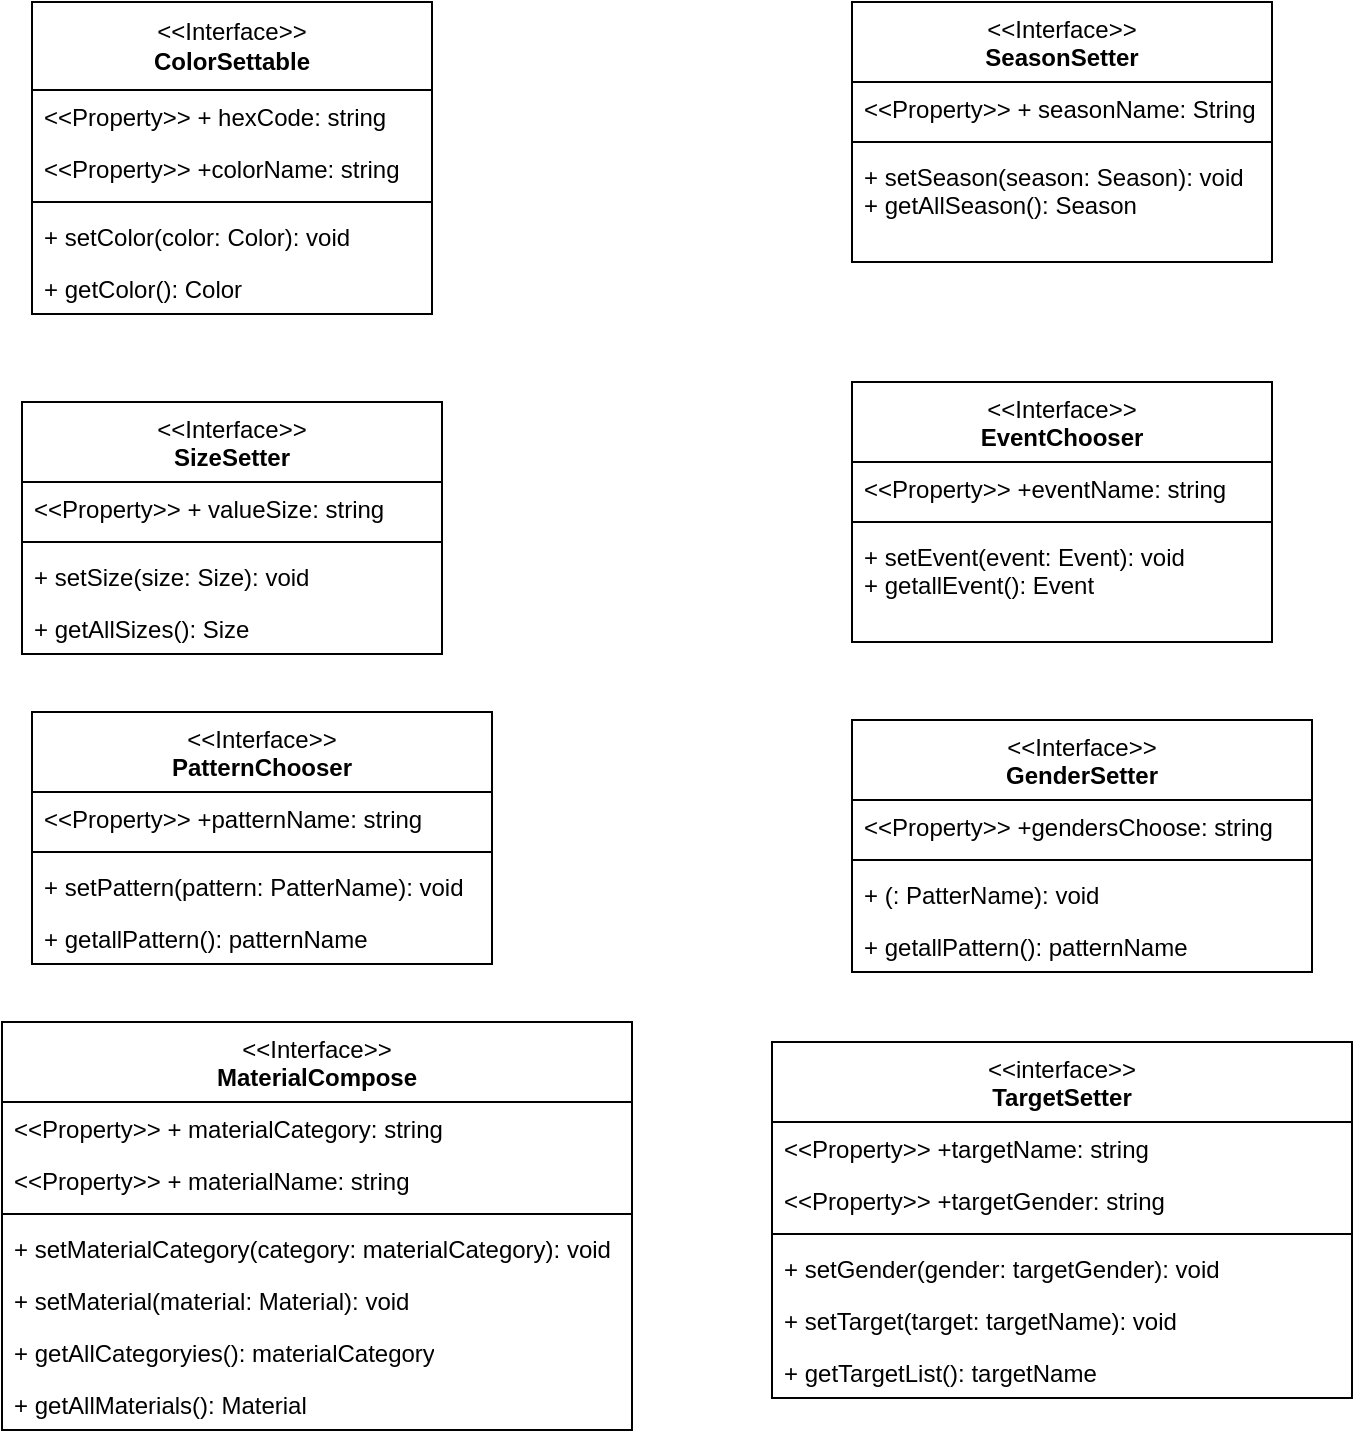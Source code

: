 <mxfile version="24.6.4" type="device">
  <diagram name="Pagina-1" id="9yz2OKC9Fu_6bzMXBtnQ">
    <mxGraphModel dx="1098" dy="820" grid="1" gridSize="10" guides="1" tooltips="1" connect="1" arrows="1" fold="1" page="1" pageScale="1" pageWidth="827" pageHeight="1169" math="0" shadow="0">
      <root>
        <mxCell id="0" />
        <mxCell id="1" parent="0" />
        <mxCell id="pnzhufoTBbJcKQfdmMHA-10" value="&lt;span style=&quot;font-weight: normal;&quot;&gt;&amp;lt;&amp;lt;Interface&amp;gt;&amp;gt;&lt;/span&gt;&lt;div&gt;SizeSetter&lt;/div&gt;" style="swimlane;fontStyle=1;align=center;verticalAlign=top;childLayout=stackLayout;horizontal=1;startSize=40;horizontalStack=0;resizeParent=1;resizeParentMax=0;resizeLast=0;collapsible=1;marginBottom=0;whiteSpace=wrap;html=1;" parent="1" vertex="1">
          <mxGeometry x="135" y="300" width="210" height="126" as="geometry">
            <mxRectangle x="130" y="430" width="140" height="40" as="alternateBounds" />
          </mxGeometry>
        </mxCell>
        <mxCell id="pnzhufoTBbJcKQfdmMHA-40" value="&amp;lt;&amp;lt;Property&amp;gt;&amp;gt; + valueSize: string&lt;div&gt;&lt;br&gt;&lt;/div&gt;" style="text;strokeColor=none;fillColor=none;align=left;verticalAlign=top;spacingLeft=4;spacingRight=4;overflow=hidden;rotatable=0;points=[[0,0.5],[1,0.5]];portConstraint=eastwest;whiteSpace=wrap;html=1;" parent="pnzhufoTBbJcKQfdmMHA-10" vertex="1">
          <mxGeometry y="40" width="210" height="26" as="geometry" />
        </mxCell>
        <mxCell id="pnzhufoTBbJcKQfdmMHA-44" value="" style="line;strokeWidth=1;fillColor=none;align=left;verticalAlign=middle;spacingTop=-1;spacingLeft=3;spacingRight=3;rotatable=0;labelPosition=right;points=[];portConstraint=eastwest;strokeColor=inherit;" parent="pnzhufoTBbJcKQfdmMHA-10" vertex="1">
          <mxGeometry y="66" width="210" height="8" as="geometry" />
        </mxCell>
        <mxCell id="pnzhufoTBbJcKQfdmMHA-42" value="+ setSize(size: Size): void" style="text;strokeColor=none;fillColor=none;align=left;verticalAlign=top;spacingLeft=4;spacingRight=4;overflow=hidden;rotatable=0;points=[[0,0.5],[1,0.5]];portConstraint=eastwest;whiteSpace=wrap;html=1;" parent="pnzhufoTBbJcKQfdmMHA-10" vertex="1">
          <mxGeometry y="74" width="210" height="26" as="geometry" />
        </mxCell>
        <mxCell id="pnzhufoTBbJcKQfdmMHA-43" value="+ getAllSizes(): Size" style="text;strokeColor=none;fillColor=none;align=left;verticalAlign=top;spacingLeft=4;spacingRight=4;overflow=hidden;rotatable=0;points=[[0,0.5],[1,0.5]];portConstraint=eastwest;whiteSpace=wrap;html=1;" parent="pnzhufoTBbJcKQfdmMHA-10" vertex="1">
          <mxGeometry y="100" width="210" height="26" as="geometry" />
        </mxCell>
        <mxCell id="pnzhufoTBbJcKQfdmMHA-15" value="&lt;span style=&quot;font-weight: normal;&quot;&gt;&amp;lt;&amp;lt;Interface&amp;gt;&amp;gt;&lt;/span&gt;&lt;div&gt;MaterialCompose&lt;/div&gt;" style="swimlane;fontStyle=1;align=center;verticalAlign=top;childLayout=stackLayout;horizontal=1;startSize=40;horizontalStack=0;resizeParent=1;resizeParentMax=0;resizeLast=0;collapsible=1;marginBottom=0;whiteSpace=wrap;html=1;" parent="1" vertex="1">
          <mxGeometry x="125" y="610" width="315" height="204" as="geometry" />
        </mxCell>
        <mxCell id="pnzhufoTBbJcKQfdmMHA-46" value="&amp;lt;&amp;lt;Property&amp;gt;&amp;gt; + materialCategory: string&lt;div&gt;&lt;br&gt;&lt;/div&gt;" style="text;strokeColor=none;fillColor=none;align=left;verticalAlign=top;spacingLeft=4;spacingRight=4;overflow=hidden;rotatable=0;points=[[0,0.5],[1,0.5]];portConstraint=eastwest;whiteSpace=wrap;html=1;" parent="pnzhufoTBbJcKQfdmMHA-15" vertex="1">
          <mxGeometry y="40" width="315" height="26" as="geometry" />
        </mxCell>
        <mxCell id="pnzhufoTBbJcKQfdmMHA-55" value="&amp;lt;&amp;lt;Property&amp;gt;&amp;gt; + materialName: string&lt;div&gt;&lt;br&gt;&lt;/div&gt;" style="text;strokeColor=none;fillColor=none;align=left;verticalAlign=top;spacingLeft=4;spacingRight=4;overflow=hidden;rotatable=0;points=[[0,0.5],[1,0.5]];portConstraint=eastwest;whiteSpace=wrap;html=1;" parent="pnzhufoTBbJcKQfdmMHA-15" vertex="1">
          <mxGeometry y="66" width="315" height="26" as="geometry" />
        </mxCell>
        <mxCell id="pnzhufoTBbJcKQfdmMHA-58" value="" style="line;strokeWidth=1;fillColor=none;align=left;verticalAlign=middle;spacingTop=-1;spacingLeft=3;spacingRight=3;rotatable=0;labelPosition=right;points=[];portConstraint=eastwest;strokeColor=inherit;" parent="pnzhufoTBbJcKQfdmMHA-15" vertex="1">
          <mxGeometry y="92" width="315" height="8" as="geometry" />
        </mxCell>
        <mxCell id="pnzhufoTBbJcKQfdmMHA-56" value="+ setMaterialCategory(category: materialCategory): void" style="text;strokeColor=none;fillColor=none;align=left;verticalAlign=top;spacingLeft=4;spacingRight=4;overflow=hidden;rotatable=0;points=[[0,0.5],[1,0.5]];portConstraint=eastwest;whiteSpace=wrap;html=1;" parent="pnzhufoTBbJcKQfdmMHA-15" vertex="1">
          <mxGeometry y="100" width="315" height="26" as="geometry" />
        </mxCell>
        <mxCell id="pnzhufoTBbJcKQfdmMHA-59" value="+ setMaterial(material: Material): void" style="text;strokeColor=none;fillColor=none;align=left;verticalAlign=top;spacingLeft=4;spacingRight=4;overflow=hidden;rotatable=0;points=[[0,0.5],[1,0.5]];portConstraint=eastwest;whiteSpace=wrap;html=1;" parent="pnzhufoTBbJcKQfdmMHA-15" vertex="1">
          <mxGeometry y="126" width="315" height="26" as="geometry" />
        </mxCell>
        <mxCell id="pnzhufoTBbJcKQfdmMHA-57" value="+ getAllCategoryies(): materialCategory" style="text;strokeColor=none;fillColor=none;align=left;verticalAlign=top;spacingLeft=4;spacingRight=4;overflow=hidden;rotatable=0;points=[[0,0.5],[1,0.5]];portConstraint=eastwest;whiteSpace=wrap;html=1;" parent="pnzhufoTBbJcKQfdmMHA-15" vertex="1">
          <mxGeometry y="152" width="315" height="26" as="geometry" />
        </mxCell>
        <mxCell id="pnzhufoTBbJcKQfdmMHA-54" value="+ getAllMaterials(): Material" style="text;strokeColor=none;fillColor=none;align=left;verticalAlign=top;spacingLeft=4;spacingRight=4;overflow=hidden;rotatable=0;points=[[0,0.5],[1,0.5]];portConstraint=eastwest;whiteSpace=wrap;html=1;" parent="pnzhufoTBbJcKQfdmMHA-15" vertex="1">
          <mxGeometry y="178" width="315" height="26" as="geometry" />
        </mxCell>
        <mxCell id="pnzhufoTBbJcKQfdmMHA-19" value="&lt;span style=&quot;font-weight: normal;&quot;&gt;&amp;lt;&amp;lt;Interface&amp;gt;&amp;gt;&lt;/span&gt;&lt;div&gt;SeasonSetter&lt;/div&gt;" style="swimlane;fontStyle=1;align=center;verticalAlign=top;childLayout=stackLayout;horizontal=1;startSize=40;horizontalStack=0;resizeParent=1;resizeParentMax=0;resizeLast=0;collapsible=1;marginBottom=0;whiteSpace=wrap;html=1;" parent="1" vertex="1">
          <mxGeometry x="550" y="100" width="210" height="130" as="geometry" />
        </mxCell>
        <mxCell id="pnzhufoTBbJcKQfdmMHA-20" value="&amp;lt;&amp;lt;Property&amp;gt;&amp;gt; + seasonName: String" style="text;strokeColor=none;fillColor=none;align=left;verticalAlign=top;spacingLeft=4;spacingRight=4;overflow=hidden;rotatable=0;points=[[0,0.5],[1,0.5]];portConstraint=eastwest;whiteSpace=wrap;html=1;" parent="pnzhufoTBbJcKQfdmMHA-19" vertex="1">
          <mxGeometry y="40" width="210" height="26" as="geometry" />
        </mxCell>
        <mxCell id="pnzhufoTBbJcKQfdmMHA-21" value="" style="line;strokeWidth=1;fillColor=none;align=left;verticalAlign=middle;spacingTop=-1;spacingLeft=3;spacingRight=3;rotatable=0;labelPosition=right;points=[];portConstraint=eastwest;strokeColor=inherit;" parent="pnzhufoTBbJcKQfdmMHA-19" vertex="1">
          <mxGeometry y="66" width="210" height="8" as="geometry" />
        </mxCell>
        <mxCell id="pnzhufoTBbJcKQfdmMHA-22" value="+ setSeason(season: Season): void&lt;div&gt;+ getAllSeason(): Season&lt;/div&gt;" style="text;strokeColor=none;fillColor=none;align=left;verticalAlign=top;spacingLeft=4;spacingRight=4;overflow=hidden;rotatable=0;points=[[0,0.5],[1,0.5]];portConstraint=eastwest;whiteSpace=wrap;html=1;" parent="pnzhufoTBbJcKQfdmMHA-19" vertex="1">
          <mxGeometry y="74" width="210" height="56" as="geometry" />
        </mxCell>
        <mxCell id="pnzhufoTBbJcKQfdmMHA-24" value="&lt;span style=&quot;font-weight: normal;&quot;&gt;&amp;lt;&amp;lt;Interface&amp;gt;&amp;gt;&lt;/span&gt;&lt;div&gt;EventChooser&lt;/div&gt;" style="swimlane;fontStyle=1;align=center;verticalAlign=top;childLayout=stackLayout;horizontal=1;startSize=40;horizontalStack=0;resizeParent=1;resizeParentMax=0;resizeLast=0;collapsible=1;marginBottom=0;whiteSpace=wrap;html=1;" parent="1" vertex="1">
          <mxGeometry x="550" y="290" width="210" height="130" as="geometry" />
        </mxCell>
        <mxCell id="pnzhufoTBbJcKQfdmMHA-25" value="&amp;lt;&amp;lt;Property&amp;gt;&amp;gt; +eventName: string" style="text;strokeColor=none;fillColor=none;align=left;verticalAlign=top;spacingLeft=4;spacingRight=4;overflow=hidden;rotatable=0;points=[[0,0.5],[1,0.5]];portConstraint=eastwest;whiteSpace=wrap;html=1;" parent="pnzhufoTBbJcKQfdmMHA-24" vertex="1">
          <mxGeometry y="40" width="210" height="26" as="geometry" />
        </mxCell>
        <mxCell id="pnzhufoTBbJcKQfdmMHA-26" value="" style="line;strokeWidth=1;fillColor=none;align=left;verticalAlign=middle;spacingTop=-1;spacingLeft=3;spacingRight=3;rotatable=0;labelPosition=right;points=[];portConstraint=eastwest;strokeColor=inherit;" parent="pnzhufoTBbJcKQfdmMHA-24" vertex="1">
          <mxGeometry y="66" width="210" height="8" as="geometry" />
        </mxCell>
        <mxCell id="pnzhufoTBbJcKQfdmMHA-27" value="+ setEvent(event: Event): void&lt;div&gt;+ getallEvent(): Event&lt;/div&gt;" style="text;strokeColor=none;fillColor=none;align=left;verticalAlign=top;spacingLeft=4;spacingRight=4;overflow=hidden;rotatable=0;points=[[0,0.5],[1,0.5]];portConstraint=eastwest;whiteSpace=wrap;html=1;" parent="pnzhufoTBbJcKQfdmMHA-24" vertex="1">
          <mxGeometry y="74" width="210" height="56" as="geometry" />
        </mxCell>
        <mxCell id="pnzhufoTBbJcKQfdmMHA-28" value="&lt;span style=&quot;font-weight: normal;&quot;&gt;&amp;lt;&amp;lt;interface&amp;gt;&amp;gt;&lt;/span&gt;&lt;div&gt;TargetSetter&lt;/div&gt;" style="swimlane;fontStyle=1;align=center;verticalAlign=top;childLayout=stackLayout;horizontal=1;startSize=40;horizontalStack=0;resizeParent=1;resizeParentMax=0;resizeLast=0;collapsible=1;marginBottom=0;whiteSpace=wrap;html=1;" parent="1" vertex="1">
          <mxGeometry x="510" y="620" width="290" height="178" as="geometry" />
        </mxCell>
        <mxCell id="pnzhufoTBbJcKQfdmMHA-29" value="&amp;lt;&amp;lt;Property&amp;gt;&amp;gt; +targetName: string" style="text;strokeColor=none;fillColor=none;align=left;verticalAlign=top;spacingLeft=4;spacingRight=4;overflow=hidden;rotatable=0;points=[[0,0.5],[1,0.5]];portConstraint=eastwest;whiteSpace=wrap;html=1;" parent="pnzhufoTBbJcKQfdmMHA-28" vertex="1">
          <mxGeometry y="40" width="290" height="26" as="geometry" />
        </mxCell>
        <mxCell id="pnzhufoTBbJcKQfdmMHA-60" value="&amp;lt;&amp;lt;Property&amp;gt;&amp;gt; +targetGender: string" style="text;strokeColor=none;fillColor=none;align=left;verticalAlign=top;spacingLeft=4;spacingRight=4;overflow=hidden;rotatable=0;points=[[0,0.5],[1,0.5]];portConstraint=eastwest;whiteSpace=wrap;html=1;" parent="pnzhufoTBbJcKQfdmMHA-28" vertex="1">
          <mxGeometry y="66" width="290" height="26" as="geometry" />
        </mxCell>
        <mxCell id="pnzhufoTBbJcKQfdmMHA-30" value="" style="line;strokeWidth=1;fillColor=none;align=left;verticalAlign=middle;spacingTop=-1;spacingLeft=3;spacingRight=3;rotatable=0;labelPosition=right;points=[];portConstraint=eastwest;strokeColor=inherit;" parent="pnzhufoTBbJcKQfdmMHA-28" vertex="1">
          <mxGeometry y="92" width="290" height="8" as="geometry" />
        </mxCell>
        <mxCell id="pnzhufoTBbJcKQfdmMHA-61" value="+ setGender(gender: targetGender): void" style="text;strokeColor=none;fillColor=none;align=left;verticalAlign=top;spacingLeft=4;spacingRight=4;overflow=hidden;rotatable=0;points=[[0,0.5],[1,0.5]];portConstraint=eastwest;whiteSpace=wrap;html=1;" parent="pnzhufoTBbJcKQfdmMHA-28" vertex="1">
          <mxGeometry y="100" width="290" height="26" as="geometry" />
        </mxCell>
        <mxCell id="pnzhufoTBbJcKQfdmMHA-63" value="+ setTarget(target: targetName): void" style="text;strokeColor=none;fillColor=none;align=left;verticalAlign=top;spacingLeft=4;spacingRight=4;overflow=hidden;rotatable=0;points=[[0,0.5],[1,0.5]];portConstraint=eastwest;whiteSpace=wrap;html=1;" parent="pnzhufoTBbJcKQfdmMHA-28" vertex="1">
          <mxGeometry y="126" width="290" height="26" as="geometry" />
        </mxCell>
        <mxCell id="pnzhufoTBbJcKQfdmMHA-62" value="+ getTargetList(): targetName" style="text;strokeColor=none;fillColor=none;align=left;verticalAlign=top;spacingLeft=4;spacingRight=4;overflow=hidden;rotatable=0;points=[[0,0.5],[1,0.5]];portConstraint=eastwest;whiteSpace=wrap;html=1;" parent="pnzhufoTBbJcKQfdmMHA-28" vertex="1">
          <mxGeometry y="152" width="290" height="26" as="geometry" />
        </mxCell>
        <mxCell id="pnzhufoTBbJcKQfdmMHA-33" value="&amp;lt;&amp;lt;Interface&amp;gt;&amp;gt;&lt;div&gt;&lt;b&gt;ColorSettable&lt;/b&gt;&lt;/div&gt;" style="swimlane;fontStyle=0;childLayout=stackLayout;horizontal=1;startSize=44;fillColor=none;horizontalStack=0;resizeParent=1;resizeParentMax=0;resizeLast=0;collapsible=1;marginBottom=0;whiteSpace=wrap;html=1;" parent="1" vertex="1">
          <mxGeometry x="140" y="100" width="200" height="156" as="geometry">
            <mxRectangle x="140" y="230" width="100" height="30" as="alternateBounds" />
          </mxGeometry>
        </mxCell>
        <mxCell id="pnzhufoTBbJcKQfdmMHA-34" value="&amp;lt;&amp;lt;Property&amp;gt;&amp;gt; + hexCode: string&lt;div&gt;&lt;br&gt;&lt;/div&gt;" style="text;strokeColor=none;fillColor=none;align=left;verticalAlign=top;spacingLeft=4;spacingRight=4;overflow=hidden;rotatable=0;points=[[0,0.5],[1,0.5]];portConstraint=eastwest;whiteSpace=wrap;html=1;" parent="pnzhufoTBbJcKQfdmMHA-33" vertex="1">
          <mxGeometry y="44" width="200" height="26" as="geometry" />
        </mxCell>
        <mxCell id="pnzhufoTBbJcKQfdmMHA-38" value="&amp;lt;&amp;lt;Property&amp;gt;&amp;gt; +colorName: string&lt;div&gt;&lt;br&gt;&lt;/div&gt;" style="text;strokeColor=none;fillColor=none;align=left;verticalAlign=top;spacingLeft=4;spacingRight=4;overflow=hidden;rotatable=0;points=[[0,0.5],[1,0.5]];portConstraint=eastwest;whiteSpace=wrap;html=1;" parent="pnzhufoTBbJcKQfdmMHA-33" vertex="1">
          <mxGeometry y="70" width="200" height="26" as="geometry" />
        </mxCell>
        <mxCell id="pnzhufoTBbJcKQfdmMHA-39" value="" style="line;strokeWidth=1;fillColor=none;align=left;verticalAlign=middle;spacingTop=-1;spacingLeft=3;spacingRight=3;rotatable=0;labelPosition=right;points=[];portConstraint=eastwest;strokeColor=inherit;" parent="pnzhufoTBbJcKQfdmMHA-33" vertex="1">
          <mxGeometry y="96" width="200" height="8" as="geometry" />
        </mxCell>
        <mxCell id="pnzhufoTBbJcKQfdmMHA-35" value="+ setColor(color: Color): void" style="text;strokeColor=none;fillColor=none;align=left;verticalAlign=top;spacingLeft=4;spacingRight=4;overflow=hidden;rotatable=0;points=[[0,0.5],[1,0.5]];portConstraint=eastwest;whiteSpace=wrap;html=1;" parent="pnzhufoTBbJcKQfdmMHA-33" vertex="1">
          <mxGeometry y="104" width="200" height="26" as="geometry" />
        </mxCell>
        <mxCell id="pnzhufoTBbJcKQfdmMHA-36" value="+ getColor(): Color" style="text;strokeColor=none;fillColor=none;align=left;verticalAlign=top;spacingLeft=4;spacingRight=4;overflow=hidden;rotatable=0;points=[[0,0.5],[1,0.5]];portConstraint=eastwest;whiteSpace=wrap;html=1;" parent="pnzhufoTBbJcKQfdmMHA-33" vertex="1">
          <mxGeometry y="130" width="200" height="26" as="geometry" />
        </mxCell>
        <mxCell id="pnzhufoTBbJcKQfdmMHA-64" value="&lt;span style=&quot;font-weight: normal;&quot;&gt;&amp;lt;&amp;lt;Interface&amp;gt;&amp;gt;&lt;/span&gt;&lt;div&gt;PatternChooser&lt;/div&gt;" style="swimlane;fontStyle=1;align=center;verticalAlign=top;childLayout=stackLayout;horizontal=1;startSize=40;horizontalStack=0;resizeParent=1;resizeParentMax=0;resizeLast=0;collapsible=1;marginBottom=0;whiteSpace=wrap;html=1;" parent="1" vertex="1">
          <mxGeometry x="140" y="455" width="230" height="126" as="geometry" />
        </mxCell>
        <mxCell id="pnzhufoTBbJcKQfdmMHA-65" value="&amp;lt;&amp;lt;Property&amp;gt;&amp;gt; +patternName: string" style="text;strokeColor=none;fillColor=none;align=left;verticalAlign=top;spacingLeft=4;spacingRight=4;overflow=hidden;rotatable=0;points=[[0,0.5],[1,0.5]];portConstraint=eastwest;whiteSpace=wrap;html=1;" parent="pnzhufoTBbJcKQfdmMHA-64" vertex="1">
          <mxGeometry y="40" width="230" height="26" as="geometry" />
        </mxCell>
        <mxCell id="pnzhufoTBbJcKQfdmMHA-66" value="" style="line;strokeWidth=1;fillColor=none;align=left;verticalAlign=middle;spacingTop=-1;spacingLeft=3;spacingRight=3;rotatable=0;labelPosition=right;points=[];portConstraint=eastwest;strokeColor=inherit;" parent="pnzhufoTBbJcKQfdmMHA-64" vertex="1">
          <mxGeometry y="66" width="230" height="8" as="geometry" />
        </mxCell>
        <mxCell id="pnzhufoTBbJcKQfdmMHA-68" value="+ setPattern(pattern: PatterName): void" style="text;strokeColor=none;fillColor=none;align=left;verticalAlign=top;spacingLeft=4;spacingRight=4;overflow=hidden;rotatable=0;points=[[0,0.5],[1,0.5]];portConstraint=eastwest;whiteSpace=wrap;html=1;" parent="pnzhufoTBbJcKQfdmMHA-64" vertex="1">
          <mxGeometry y="74" width="230" height="26" as="geometry" />
        </mxCell>
        <mxCell id="pnzhufoTBbJcKQfdmMHA-67" value="&lt;div&gt;+ getallPattern(): patternName&lt;/div&gt;" style="text;strokeColor=none;fillColor=none;align=left;verticalAlign=top;spacingLeft=4;spacingRight=4;overflow=hidden;rotatable=0;points=[[0,0.5],[1,0.5]];portConstraint=eastwest;whiteSpace=wrap;html=1;" parent="pnzhufoTBbJcKQfdmMHA-64" vertex="1">
          <mxGeometry y="100" width="230" height="26" as="geometry" />
        </mxCell>
        <mxCell id="DqeV5_VguPuSHNbE9ais-1" value="&lt;span style=&quot;font-weight: normal;&quot;&gt;&amp;lt;&amp;lt;Interface&amp;gt;&amp;gt;&lt;/span&gt;&lt;div&gt;GenderSetter&lt;/div&gt;" style="swimlane;fontStyle=1;align=center;verticalAlign=top;childLayout=stackLayout;horizontal=1;startSize=40;horizontalStack=0;resizeParent=1;resizeParentMax=0;resizeLast=0;collapsible=1;marginBottom=0;whiteSpace=wrap;html=1;" vertex="1" parent="1">
          <mxGeometry x="550" y="459" width="230" height="126" as="geometry" />
        </mxCell>
        <mxCell id="DqeV5_VguPuSHNbE9ais-2" value="&amp;lt;&amp;lt;Property&amp;gt;&amp;gt; +gendersChoose: string" style="text;strokeColor=none;fillColor=none;align=left;verticalAlign=top;spacingLeft=4;spacingRight=4;overflow=hidden;rotatable=0;points=[[0,0.5],[1,0.5]];portConstraint=eastwest;whiteSpace=wrap;html=1;" vertex="1" parent="DqeV5_VguPuSHNbE9ais-1">
          <mxGeometry y="40" width="230" height="26" as="geometry" />
        </mxCell>
        <mxCell id="DqeV5_VguPuSHNbE9ais-3" value="" style="line;strokeWidth=1;fillColor=none;align=left;verticalAlign=middle;spacingTop=-1;spacingLeft=3;spacingRight=3;rotatable=0;labelPosition=right;points=[];portConstraint=eastwest;strokeColor=inherit;" vertex="1" parent="DqeV5_VguPuSHNbE9ais-1">
          <mxGeometry y="66" width="230" height="8" as="geometry" />
        </mxCell>
        <mxCell id="DqeV5_VguPuSHNbE9ais-4" value="+ (: PatterName): void" style="text;strokeColor=none;fillColor=none;align=left;verticalAlign=top;spacingLeft=4;spacingRight=4;overflow=hidden;rotatable=0;points=[[0,0.5],[1,0.5]];portConstraint=eastwest;whiteSpace=wrap;html=1;" vertex="1" parent="DqeV5_VguPuSHNbE9ais-1">
          <mxGeometry y="74" width="230" height="26" as="geometry" />
        </mxCell>
        <mxCell id="DqeV5_VguPuSHNbE9ais-5" value="&lt;div&gt;+ getallPattern(): patternName&lt;/div&gt;" style="text;strokeColor=none;fillColor=none;align=left;verticalAlign=top;spacingLeft=4;spacingRight=4;overflow=hidden;rotatable=0;points=[[0,0.5],[1,0.5]];portConstraint=eastwest;whiteSpace=wrap;html=1;" vertex="1" parent="DqeV5_VguPuSHNbE9ais-1">
          <mxGeometry y="100" width="230" height="26" as="geometry" />
        </mxCell>
      </root>
    </mxGraphModel>
  </diagram>
</mxfile>
